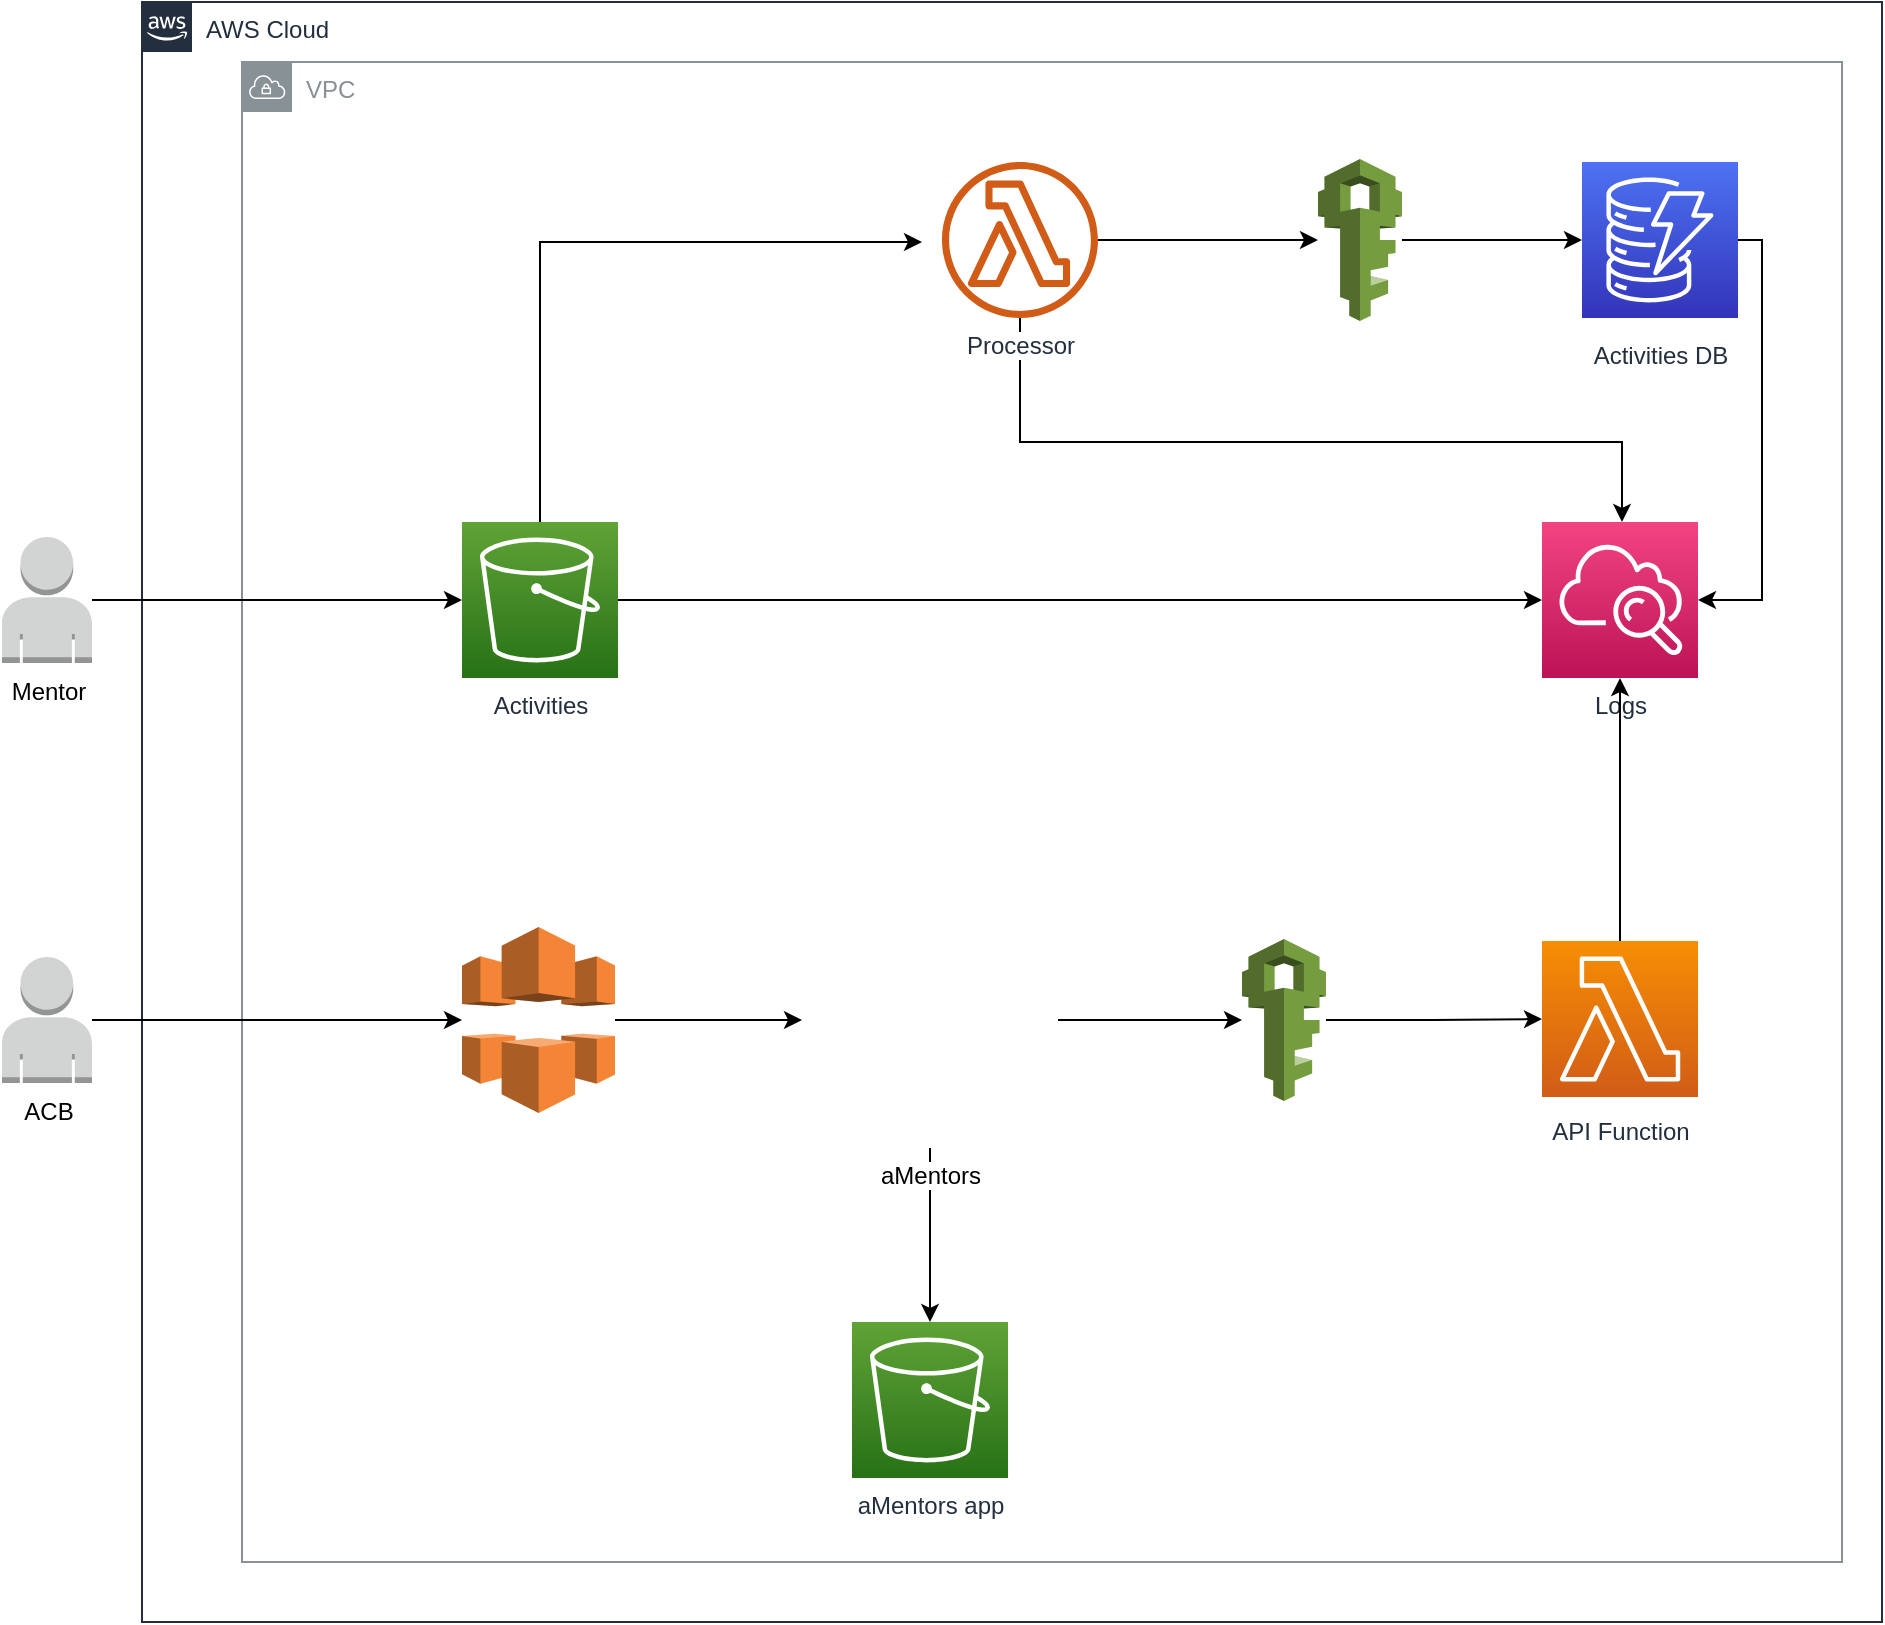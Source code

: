 <mxfile version="20.8.13" type="github">
  <diagram id="Ht1M8jgEwFfnCIfOTk4-" name="Page-1">
    <mxGraphModel dx="1434" dy="1591" grid="1" gridSize="10" guides="1" tooltips="1" connect="1" arrows="1" fold="1" page="1" pageScale="1" pageWidth="1169" pageHeight="827" math="0" shadow="0">
      <root>
        <mxCell id="0" />
        <mxCell id="1" parent="0" />
        <mxCell id="wQ1obBXAaNG1iILkcRS5-5" value="AWS Cloud" style="points=[[0,0],[0.25,0],[0.5,0],[0.75,0],[1,0],[1,0.25],[1,0.5],[1,0.75],[1,1],[0.75,1],[0.5,1],[0.25,1],[0,1],[0,0.75],[0,0.5],[0,0.25]];outlineConnect=0;gradientColor=none;html=1;whiteSpace=wrap;fontSize=12;fontStyle=0;container=1;pointerEvents=0;collapsible=0;recursiveResize=0;shape=mxgraph.aws4.group;grIcon=mxgraph.aws4.group_aws_cloud_alt;strokeColor=#232F3E;fillColor=none;verticalAlign=top;align=left;spacingLeft=30;fontColor=#232F3E;dashed=0;" parent="1" vertex="1">
          <mxGeometry x="160" y="-10" width="870" height="810" as="geometry" />
        </mxCell>
        <mxCell id="wQ1obBXAaNG1iILkcRS5-6" value="VPC" style="sketch=0;outlineConnect=0;gradientColor=none;html=1;whiteSpace=wrap;fontSize=12;fontStyle=0;shape=mxgraph.aws4.group;grIcon=mxgraph.aws4.group_vpc;strokeColor=#879196;fillColor=none;verticalAlign=top;align=left;spacingLeft=30;fontColor=#879196;dashed=0;" parent="wQ1obBXAaNG1iILkcRS5-5" vertex="1">
          <mxGeometry x="50" y="30" width="800" height="750" as="geometry" />
        </mxCell>
        <mxCell id="UEzPUAAOIrF-is8g5C7q-121" value="Logs" style="outlineConnect=0;fontColor=#232F3E;gradientColor=#F34482;gradientDirection=north;fillColor=#BC1356;strokeColor=#ffffff;dashed=0;verticalLabelPosition=bottom;verticalAlign=top;align=center;html=1;fontSize=12;fontStyle=0;aspect=fixed;shape=mxgraph.aws4.resourceIcon;resIcon=mxgraph.aws4.cloudwatch;labelBackgroundColor=#ffffff;" parent="wQ1obBXAaNG1iILkcRS5-5" vertex="1">
          <mxGeometry x="700.0" y="260" width="78" height="78" as="geometry" />
        </mxCell>
        <mxCell id="qfB8jvTzvEuYYU5wCv9F-1" style="edgeStyle=orthogonalEdgeStyle;rounded=0;orthogonalLoop=1;jettySize=auto;html=1;" parent="wQ1obBXAaNG1iILkcRS5-5" source="UEzPUAAOIrF-is8g5C7q-113" target="UEzPUAAOIrF-is8g5C7q-121" edge="1">
          <mxGeometry relative="1" as="geometry" />
        </mxCell>
        <mxCell id="UEzPUAAOIrF-is8g5C7q-113" value="API Function" style="outlineConnect=0;fontColor=#232F3E;gradientColor=#F78E04;gradientDirection=north;fillColor=#D05C17;strokeColor=#ffffff;dashed=0;verticalLabelPosition=bottom;verticalAlign=top;align=center;html=1;fontSize=12;fontStyle=0;aspect=fixed;shape=mxgraph.aws4.resourceIcon;resIcon=mxgraph.aws4.lambda;labelBackgroundColor=#ffffff;spacingTop=3;" parent="wQ1obBXAaNG1iILkcRS5-5" vertex="1">
          <mxGeometry x="700" y="469.5" width="78" height="78" as="geometry" />
        </mxCell>
        <mxCell id="wQ1obBXAaNG1iILkcRS5-20" style="edgeStyle=orthogonalEdgeStyle;rounded=0;orthogonalLoop=1;jettySize=auto;html=1;startArrow=none;startFill=0;" parent="wQ1obBXAaNG1iILkcRS5-5" source="wQ1obBXAaNG1iILkcRS5-17" target="wQ1obBXAaNG1iILkcRS5-19" edge="1">
          <mxGeometry relative="1" as="geometry" />
        </mxCell>
        <mxCell id="d6P8CkWaliifGmY5b4Fr-5" style="edgeStyle=orthogonalEdgeStyle;rounded=0;orthogonalLoop=1;jettySize=auto;html=1;" edge="1" parent="wQ1obBXAaNG1iILkcRS5-5" source="wQ1obBXAaNG1iILkcRS5-17" target="d6P8CkWaliifGmY5b4Fr-4">
          <mxGeometry relative="1" as="geometry" />
        </mxCell>
        <mxCell id="wQ1obBXAaNG1iILkcRS5-17" value="aMentors" style="shape=image;html=1;verticalAlign=top;verticalLabelPosition=bottom;labelBackgroundColor=#ffffff;imageAspect=0;aspect=fixed;image=https://cdn1.iconfinder.com/data/icons/seo-and-web-development-6/32/Web_website_favorite_site_star-128.png" parent="wQ1obBXAaNG1iILkcRS5-5" vertex="1">
          <mxGeometry x="330" y="445" width="128" height="128" as="geometry" />
        </mxCell>
        <mxCell id="wQ1obBXAaNG1iILkcRS5-19" value="aMentors app" style="outlineConnect=0;fontColor=#232F3E;gradientColor=#60A337;gradientDirection=north;fillColor=#277116;strokeColor=#ffffff;dashed=0;verticalLabelPosition=bottom;verticalAlign=top;align=center;html=1;fontSize=12;fontStyle=0;aspect=fixed;shape=mxgraph.aws4.resourceIcon;resIcon=mxgraph.aws4.s3;labelBackgroundColor=#ffffff;" parent="wQ1obBXAaNG1iILkcRS5-5" vertex="1">
          <mxGeometry x="355.0" y="660" width="78" height="78" as="geometry" />
        </mxCell>
        <mxCell id="qfB8jvTzvEuYYU5wCv9F-3" style="edgeStyle=orthogonalEdgeStyle;rounded=0;orthogonalLoop=1;jettySize=auto;html=1;" parent="wQ1obBXAaNG1iILkcRS5-5" source="qfB8jvTzvEuYYU5wCv9F-2" target="wQ1obBXAaNG1iILkcRS5-17" edge="1">
          <mxGeometry relative="1" as="geometry" />
        </mxCell>
        <mxCell id="qfB8jvTzvEuYYU5wCv9F-2" value="" style="outlineConnect=0;dashed=0;verticalLabelPosition=bottom;verticalAlign=top;align=center;html=1;shape=mxgraph.aws3.cloudfront;fillColor=#F58536;gradientColor=none;" parent="wQ1obBXAaNG1iILkcRS5-5" vertex="1">
          <mxGeometry x="160" y="462.5" width="76.5" height="93" as="geometry" />
        </mxCell>
        <mxCell id="UEzPUAAOIrF-is8g5C7q-119" value="Activities DB" style="outlineConnect=0;fontColor=#232F3E;gradientColor=#4D72F3;gradientDirection=north;fillColor=#3334B9;strokeColor=#ffffff;dashed=0;verticalLabelPosition=bottom;verticalAlign=top;align=center;html=1;fontSize=12;fontStyle=0;aspect=fixed;shape=mxgraph.aws4.resourceIcon;resIcon=mxgraph.aws4.dynamodb;labelBackgroundColor=#ffffff;spacingTop=5;" parent="wQ1obBXAaNG1iILkcRS5-5" vertex="1">
          <mxGeometry x="720.0" y="80" width="78" height="78" as="geometry" />
        </mxCell>
        <mxCell id="wQ1obBXAaNG1iILkcRS5-12" style="edgeStyle=orthogonalEdgeStyle;rounded=0;orthogonalLoop=1;jettySize=auto;html=1;" parent="wQ1obBXAaNG1iILkcRS5-5" source="UEzPUAAOIrF-is8g5C7q-119" target="UEzPUAAOIrF-is8g5C7q-121" edge="1">
          <mxGeometry relative="1" as="geometry">
            <Array as="points">
              <mxPoint x="810" y="119" />
              <mxPoint x="810" y="299" />
            </Array>
          </mxGeometry>
        </mxCell>
        <mxCell id="d6P8CkWaliifGmY5b4Fr-3" style="edgeStyle=orthogonalEdgeStyle;rounded=0;orthogonalLoop=1;jettySize=auto;html=1;" edge="1" parent="wQ1obBXAaNG1iILkcRS5-5" source="d6P8CkWaliifGmY5b4Fr-1" target="UEzPUAAOIrF-is8g5C7q-119">
          <mxGeometry relative="1" as="geometry" />
        </mxCell>
        <mxCell id="d6P8CkWaliifGmY5b4Fr-1" value="" style="outlineConnect=0;dashed=0;verticalLabelPosition=bottom;verticalAlign=top;align=center;html=1;shape=mxgraph.aws3.iam;fillColor=#759C3E;gradientColor=none;" vertex="1" parent="wQ1obBXAaNG1iILkcRS5-5">
          <mxGeometry x="588" y="78.5" width="42" height="81" as="geometry" />
        </mxCell>
        <mxCell id="d6P8CkWaliifGmY5b4Fr-6" style="edgeStyle=orthogonalEdgeStyle;rounded=0;orthogonalLoop=1;jettySize=auto;html=1;" edge="1" parent="wQ1obBXAaNG1iILkcRS5-5" source="d6P8CkWaliifGmY5b4Fr-4" target="UEzPUAAOIrF-is8g5C7q-113">
          <mxGeometry relative="1" as="geometry" />
        </mxCell>
        <mxCell id="d6P8CkWaliifGmY5b4Fr-4" value="" style="outlineConnect=0;dashed=0;verticalLabelPosition=bottom;verticalAlign=top;align=center;html=1;shape=mxgraph.aws3.iam;fillColor=#759C3E;gradientColor=none;" vertex="1" parent="wQ1obBXAaNG1iILkcRS5-5">
          <mxGeometry x="550" y="468.5" width="42" height="81" as="geometry" />
        </mxCell>
        <mxCell id="wQ1obBXAaNG1iILkcRS5-21" value="" style="edgeStyle=orthogonalEdgeStyle;rounded=0;orthogonalLoop=1;jettySize=auto;html=1;startArrow=none;startFill=0;" parent="1" source="UEzPUAAOIrF-is8g5C7q-115" target="UEzPUAAOIrF-is8g5C7q-121" edge="1">
          <mxGeometry relative="1" as="geometry">
            <Array as="points">
              <mxPoint x="599" y="210" />
              <mxPoint x="900" y="210" />
            </Array>
          </mxGeometry>
        </mxCell>
        <mxCell id="d6P8CkWaliifGmY5b4Fr-2" style="edgeStyle=orthogonalEdgeStyle;rounded=0;orthogonalLoop=1;jettySize=auto;html=1;" edge="1" parent="1" source="UEzPUAAOIrF-is8g5C7q-115" target="d6P8CkWaliifGmY5b4Fr-1">
          <mxGeometry relative="1" as="geometry" />
        </mxCell>
        <mxCell id="UEzPUAAOIrF-is8g5C7q-115" value="Processor" style="outlineConnect=0;fontColor=#232F3E;gradientColor=none;fillColor=#D05C17;strokeColor=none;dashed=0;verticalLabelPosition=bottom;verticalAlign=top;align=center;html=1;fontSize=12;fontStyle=0;aspect=fixed;pointerEvents=1;shape=mxgraph.aws4.lambda_function;labelBackgroundColor=#ffffff;" parent="1" vertex="1">
          <mxGeometry x="560" y="70" width="78" height="78" as="geometry" />
        </mxCell>
        <mxCell id="wQ1obBXAaNG1iILkcRS5-3" style="edgeStyle=orthogonalEdgeStyle;rounded=0;orthogonalLoop=1;jettySize=auto;html=1;" parent="1" source="UEzPUAAOIrF-is8g5C7q-116" edge="1">
          <mxGeometry relative="1" as="geometry">
            <mxPoint x="550" y="110" as="targetPoint" />
            <Array as="points">
              <mxPoint x="359" y="110" />
            </Array>
          </mxGeometry>
        </mxCell>
        <mxCell id="wQ1obBXAaNG1iILkcRS5-24" style="edgeStyle=orthogonalEdgeStyle;rounded=0;orthogonalLoop=1;jettySize=auto;html=1;startArrow=none;startFill=0;" parent="1" source="UEzPUAAOIrF-is8g5C7q-116" target="UEzPUAAOIrF-is8g5C7q-121" edge="1">
          <mxGeometry relative="1" as="geometry" />
        </mxCell>
        <mxCell id="UEzPUAAOIrF-is8g5C7q-116" value="Activities" style="outlineConnect=0;fontColor=#232F3E;gradientColor=#60A337;gradientDirection=north;fillColor=#277116;strokeColor=#ffffff;dashed=0;verticalLabelPosition=bottom;verticalAlign=top;align=center;html=1;fontSize=12;fontStyle=0;aspect=fixed;shape=mxgraph.aws4.resourceIcon;resIcon=mxgraph.aws4.s3;labelBackgroundColor=#ffffff;" parent="1" vertex="1">
          <mxGeometry x="320.0" y="250" width="78" height="78" as="geometry" />
        </mxCell>
        <mxCell id="wQ1obBXAaNG1iILkcRS5-2" style="edgeStyle=orthogonalEdgeStyle;rounded=0;orthogonalLoop=1;jettySize=auto;html=1;" parent="1" source="wQ1obBXAaNG1iILkcRS5-1" target="UEzPUAAOIrF-is8g5C7q-116" edge="1">
          <mxGeometry relative="1" as="geometry" />
        </mxCell>
        <mxCell id="wQ1obBXAaNG1iILkcRS5-1" value="Mentor" style="outlineConnect=0;dashed=0;verticalLabelPosition=bottom;verticalAlign=top;align=center;html=1;shape=mxgraph.aws3.user;fillColor=#D2D3D3;gradientColor=none;" parent="1" vertex="1">
          <mxGeometry x="90" y="257.5" width="45" height="63" as="geometry" />
        </mxCell>
        <mxCell id="qfB8jvTzvEuYYU5wCv9F-4" style="edgeStyle=orthogonalEdgeStyle;rounded=0;orthogonalLoop=1;jettySize=auto;html=1;" parent="1" source="wQ1obBXAaNG1iILkcRS5-16" target="qfB8jvTzvEuYYU5wCv9F-2" edge="1">
          <mxGeometry relative="1" as="geometry" />
        </mxCell>
        <mxCell id="wQ1obBXAaNG1iILkcRS5-16" value="ACB" style="outlineConnect=0;dashed=0;verticalLabelPosition=bottom;verticalAlign=top;align=center;html=1;shape=mxgraph.aws3.user;fillColor=#D2D3D3;gradientColor=none;" parent="1" vertex="1">
          <mxGeometry x="90" y="467.5" width="45" height="63" as="geometry" />
        </mxCell>
      </root>
    </mxGraphModel>
  </diagram>
</mxfile>
